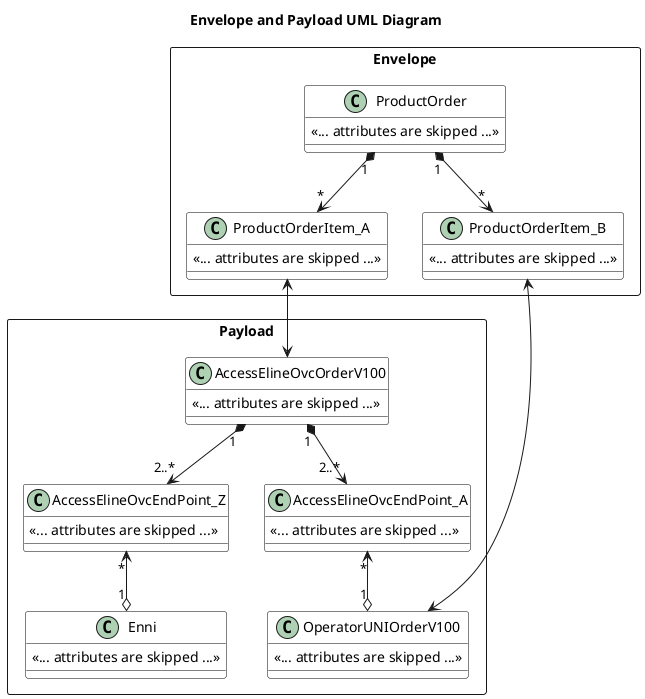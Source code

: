 @startuml

title Envelope and Payload UML Diagram

skinparam {
    ClassBackgroundColor White
    ClassBorderColor Black
    ClassBorderColor<<ServiceSpecification>> FireBrick
}

rectangle Payload {

        class AccessElineOvcOrderV100 {
            <<... attributes are skipped ...>>
        }

        class AccessElineOvcEndPoint_A {
            <<... attributes are skipped ...>>
        }

        AccessElineOvcOrderV100 "1" *-->"2..*" AccessElineOvcEndPoint_A

        class AccessElineOvcEndPoint_Z {
            <<... attributes are skipped ...>>
        }

        AccessElineOvcOrderV100 "1" *-->"2..*" AccessElineOvcEndPoint_Z

    class Enni {
        <<... attributes are skipped ...>>
    }

        AccessElineOvcEndPoint_Z "*" <--o "1" Enni

    class OperatorUNIOrderV100 {
        <<... attributes are skipped ...>>
    }

    AccessElineOvcEndPoint_A "*" <--o "1" OperatorUNIOrderV100

}
rectangle Envelope {
    class ProductOrder  {
        <<... attributes are skipped ...>>
    }

    class ProductOrderItem_A  {
        <<... attributes are skipped ...>>
    }

    ProductOrder "1" *--> "*" ProductOrderItem_A

    class ProductOrderItem_B  {
        <<... attributes are skipped ...>>
    }

    ProductOrder "1" *--> "*" ProductOrderItem_B

}

ProductOrderItem_A <-->  AccessElineOvcOrderV100
ProductOrderItem_B <--> OperatorUNIOrderV100

@enduml